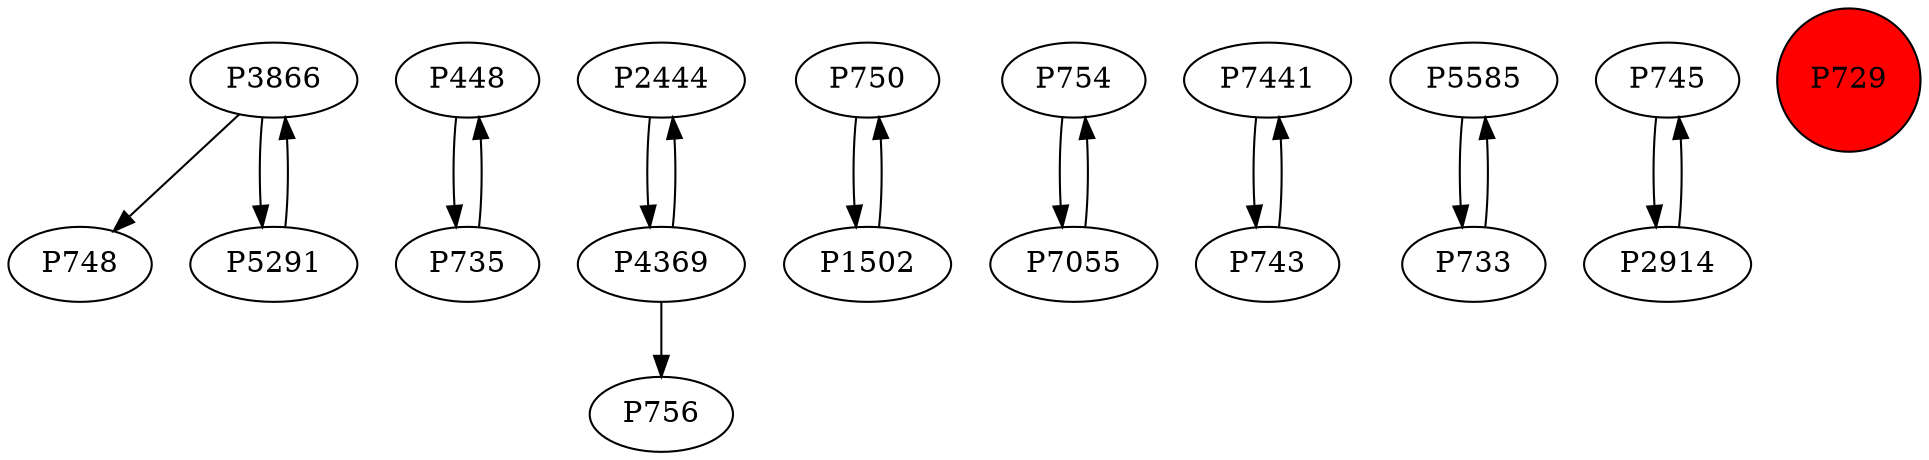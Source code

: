 digraph {
	P3866 -> P748
	P448 -> P735
	P2444 -> P4369
	P750 -> P1502
	P3866 -> P5291
	P5291 -> P3866
	P754 -> P7055
	P735 -> P448
	P7441 -> P743
	P743 -> P7441
	P5585 -> P733
	P4369 -> P2444
	P745 -> P2914
	P2914 -> P745
	P1502 -> P750
	P4369 -> P756
	P7055 -> P754
	P733 -> P5585
	P729 [shape=circle]
	P729 [style=filled]
	P729 [fillcolor=red]
}